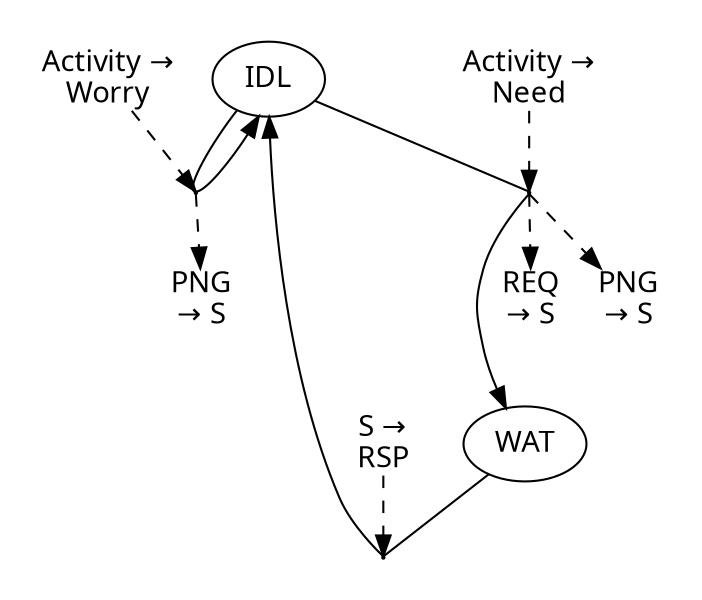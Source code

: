 digraph {
color=white;
graph [ fontname="sans-serif" ];
node [ fontname="sans-serif" ];
edge [ fontname="sans-serif" ];
A_0_false [ label="IDL", shape=ellipse ];
subgraph cluster_0 {
T_0_18446744073709551615 [ shape=point, height=0.015, width=0.015 ];
A_0_false -> T_0_18446744073709551615 [ arrowhead=none, direction=forward ];
T_0_18446744073709551615 -> A_0_false;
D_0_18446744073709551615_3 [ label="Activity &#8594;\nWorry", shape=plain ];
D_0_18446744073709551615_3 -> T_0_18446744073709551615 [ color=Black, style=dashed ];
S_0_18446744073709551615_2 [ label="PNG\n&#8594; S", shape=plain ];
T_0_18446744073709551615 -> S_0_18446744073709551615_2 [ color=Black, style=dashed ];
S_0_18446744073709551615_2 -> A_0_false [ style=invis ];
}
A_1_false [ label="WAT", shape=ellipse ];
subgraph cluster_1 {
T_1_18446744073709551615 [ shape=point, height=0.015, width=0.015 ];
A_0_false -> T_1_18446744073709551615 [ arrowhead=none, direction=forward ];
T_1_18446744073709551615 -> A_1_false;
D_1_18446744073709551615_0 [ label="Activity &#8594;\nNeed", shape=plain ];
D_1_18446744073709551615_0 -> T_1_18446744073709551615 [ color=Black, style=dashed ];
S_1_18446744073709551615_1 [ label="REQ\n&#8594; S", shape=plain ];
T_1_18446744073709551615 -> S_1_18446744073709551615_1 [ color=Black, style=dashed ];
S_1_18446744073709551615_1 -> A_1_false [ style=invis ];
S_1_18446744073709551615_2 [ label="PNG\n&#8594; S", shape=plain ];
T_1_18446744073709551615 -> S_1_18446744073709551615_2 [ color=Black, style=dashed ];
S_1_18446744073709551615_2 -> A_1_false [ style=invis ];
}
subgraph cluster_2 {
T_2_18446744073709551615 [ shape=point, height=0.015, width=0.015 ];
A_1_false -> T_2_18446744073709551615 [ arrowhead=none, direction=forward ];
T_2_18446744073709551615 -> A_0_false;
D_2_18446744073709551615_5 [ label="S &#8594;\nRSP", shape=plain ];
D_2_18446744073709551615_5 -> T_2_18446744073709551615 [ color=Black, style=dashed ];
}
}
